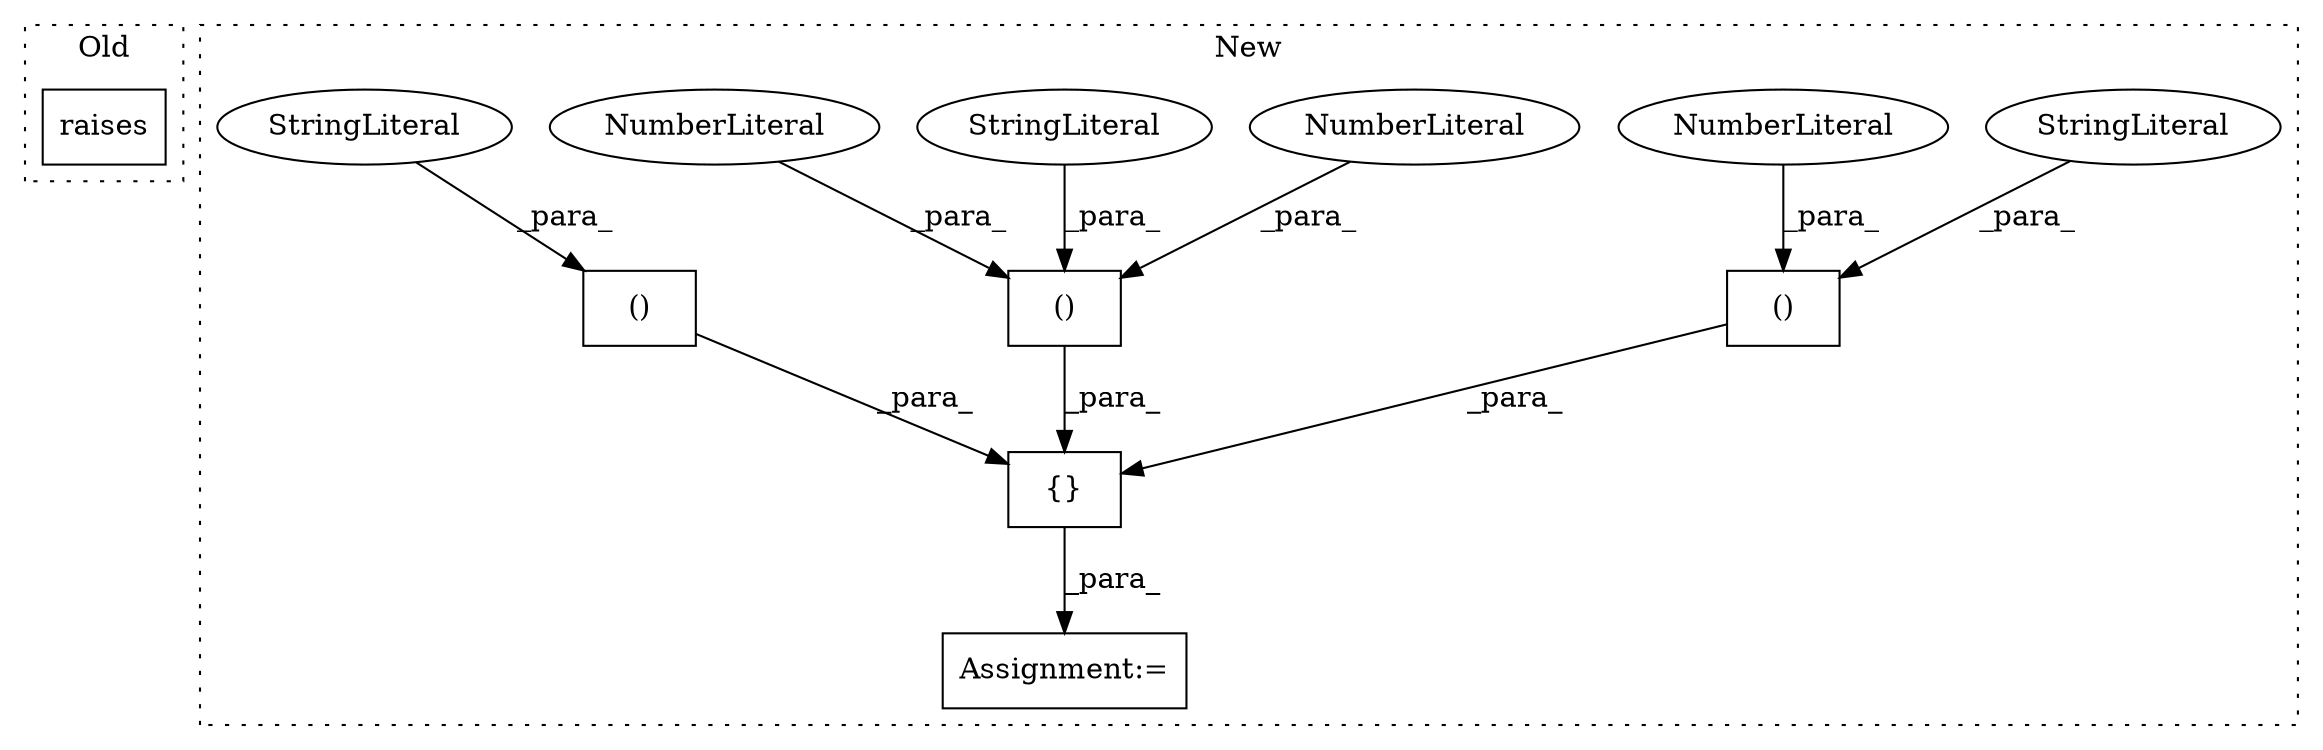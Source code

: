 digraph G {
subgraph cluster0 {
1 [label="raises" a="32" s="42807,42824" l="7,1" shape="box"];
label = "Old";
style="dotted";
}
subgraph cluster1 {
2 [label="()" a="106" s="40561" l="164" shape="box"];
3 [label="Assignment:=" a="7" s="40231,40901" l="110,2" shape="box"];
4 [label="StringLiteral" a="45" s="40709" l="16" shape="ellipse"];
5 [label="()" a="106" s="40386" l="164" shape="box"];
6 [label="{}" a="4" s="40376,40899" l="10,2" shape="box"];
7 [label="StringLiteral" a="45" s="40534" l="16" shape="ellipse"];
8 [label="NumberLiteral" a="34" s="40415" l="1" shape="ellipse"];
9 [label="NumberLiteral" a="34" s="40604" l="1" shape="ellipse"];
10 [label="()" a="106" s="40736" l="163" shape="box"];
11 [label="NumberLiteral" a="34" s="40562" l="1" shape="ellipse"];
12 [label="StringLiteral" a="45" s="40884" l="15" shape="ellipse"];
label = "New";
style="dotted";
}
2 -> 6 [label="_para_"];
4 -> 2 [label="_para_"];
5 -> 6 [label="_para_"];
6 -> 3 [label="_para_"];
7 -> 5 [label="_para_"];
8 -> 5 [label="_para_"];
9 -> 2 [label="_para_"];
10 -> 6 [label="_para_"];
11 -> 2 [label="_para_"];
12 -> 10 [label="_para_"];
}
